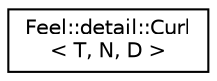 digraph "Graphical Class Hierarchy"
{
 // LATEX_PDF_SIZE
  edge [fontname="Helvetica",fontsize="10",labelfontname="Helvetica",labelfontsize="10"];
  node [fontname="Helvetica",fontsize="10",shape=record];
  rankdir="LR";
  Node0 [label="Feel::detail::Curl\l\< T, N, D \>",height=0.2,width=0.4,color="black", fillcolor="white", style="filled",URL="$structFeel_1_1detail_1_1Curl.html",tooltip=" "];
}
